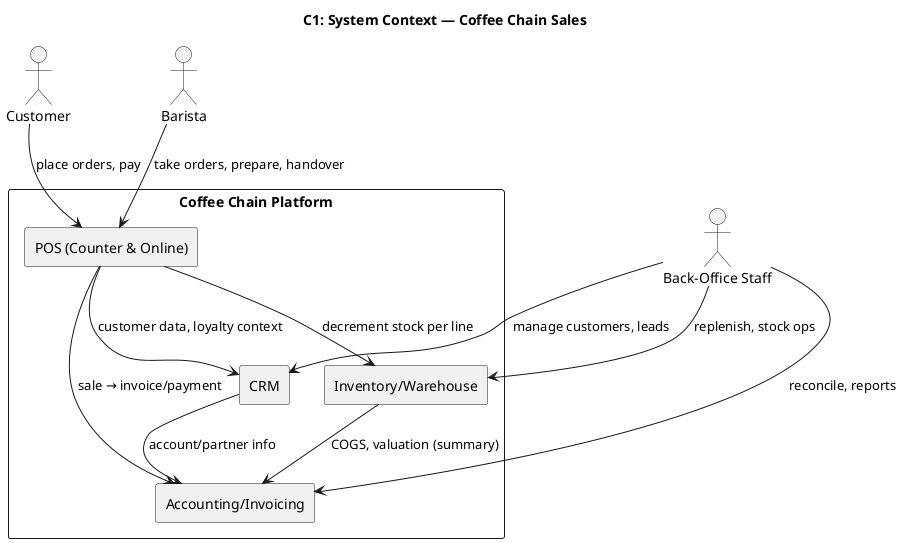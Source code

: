 @startuml ContextDiagram
title C1: System Context — Coffee Chain Sales

actor Customer
actor Barista as CounterStaff
actor "Back-Office Staff" as BackOffice

rectangle "Coffee Chain Platform" as Platform {
  rectangle "POS (Counter & Online)" as POS
  rectangle "CRM" as CRM
  rectangle "Accounting/Invoicing" as ACC
  rectangle "Inventory/Warehouse" as INV
}

Customer --> POS : place orders, pay
CounterStaff --> POS : take orders, prepare, handover
BackOffice --> CRM : manage customers, leads
BackOffice --> ACC : reconcile, reports
BackOffice --> INV : replenish, stock ops

POS --> CRM : customer data, loyalty context
POS --> ACC : sale → invoice/payment
POS --> INV : decrement stock per line

CRM --> ACC : account/partner info
INV --> ACC : COGS, valuation (summary)

@enduml
